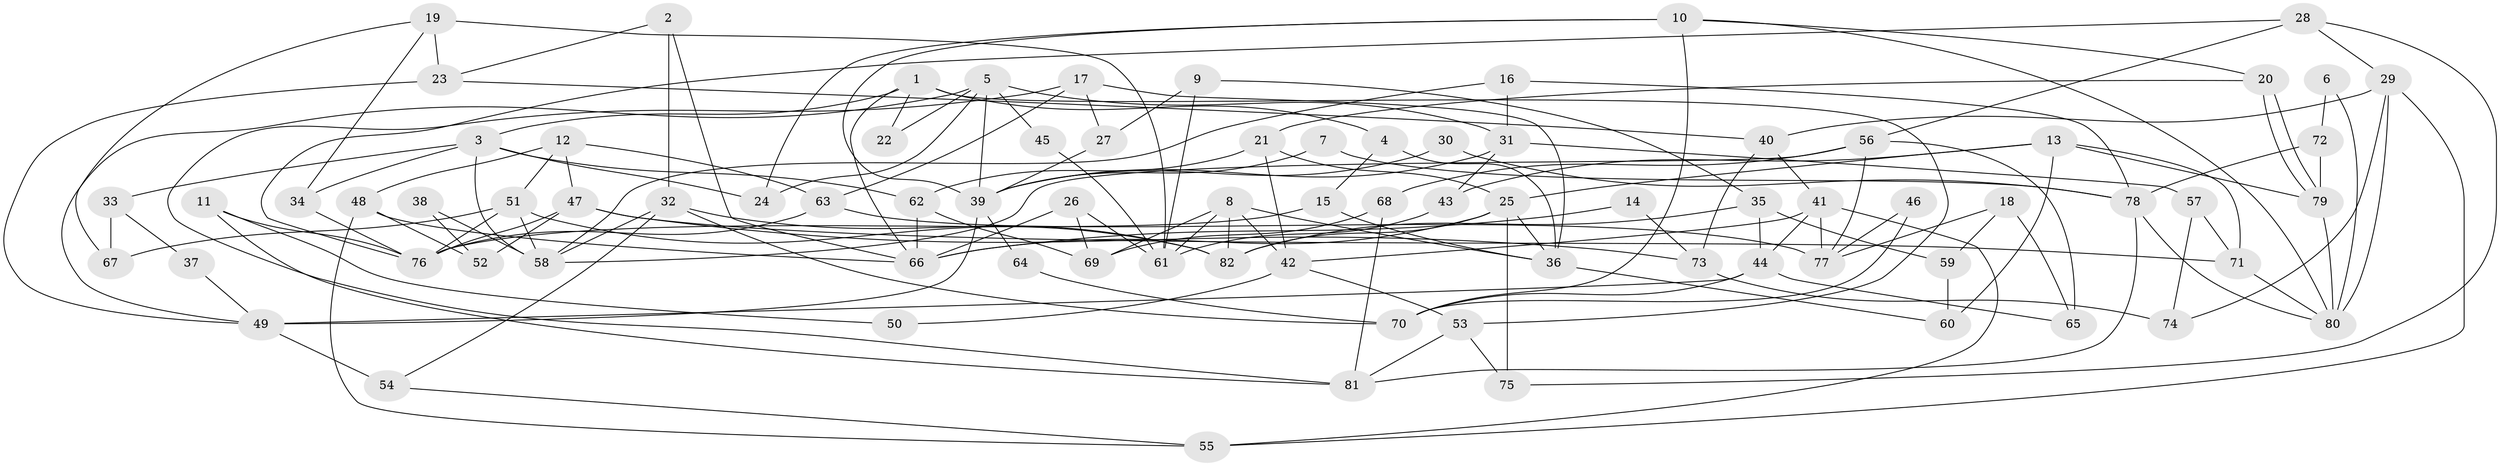 // Generated by graph-tools (version 1.1) at 2025/11/02/27/25 16:11:18]
// undirected, 82 vertices, 164 edges
graph export_dot {
graph [start="1"]
  node [color=gray90,style=filled];
  1;
  2;
  3;
  4;
  5;
  6;
  7;
  8;
  9;
  10;
  11;
  12;
  13;
  14;
  15;
  16;
  17;
  18;
  19;
  20;
  21;
  22;
  23;
  24;
  25;
  26;
  27;
  28;
  29;
  30;
  31;
  32;
  33;
  34;
  35;
  36;
  37;
  38;
  39;
  40;
  41;
  42;
  43;
  44;
  45;
  46;
  47;
  48;
  49;
  50;
  51;
  52;
  53;
  54;
  55;
  56;
  57;
  58;
  59;
  60;
  61;
  62;
  63;
  64;
  65;
  66;
  67;
  68;
  69;
  70;
  71;
  72;
  73;
  74;
  75;
  76;
  77;
  78;
  79;
  80;
  81;
  82;
  1 -- 66;
  1 -- 53;
  1 -- 3;
  1 -- 4;
  1 -- 22;
  2 -- 32;
  2 -- 66;
  2 -- 23;
  3 -- 34;
  3 -- 24;
  3 -- 33;
  3 -- 58;
  3 -- 62;
  4 -- 36;
  4 -- 15;
  5 -- 31;
  5 -- 24;
  5 -- 22;
  5 -- 39;
  5 -- 45;
  5 -- 49;
  6 -- 80;
  6 -- 72;
  7 -- 78;
  7 -- 39;
  8 -- 36;
  8 -- 82;
  8 -- 42;
  8 -- 61;
  8 -- 69;
  9 -- 61;
  9 -- 35;
  9 -- 27;
  10 -- 20;
  10 -- 70;
  10 -- 24;
  10 -- 39;
  10 -- 80;
  11 -- 76;
  11 -- 81;
  11 -- 50;
  12 -- 48;
  12 -- 63;
  12 -- 47;
  12 -- 51;
  13 -- 25;
  13 -- 79;
  13 -- 43;
  13 -- 60;
  13 -- 71;
  14 -- 73;
  14 -- 66;
  15 -- 76;
  15 -- 36;
  16 -- 78;
  16 -- 31;
  16 -- 58;
  17 -- 27;
  17 -- 36;
  17 -- 63;
  17 -- 81;
  18 -- 65;
  18 -- 59;
  18 -- 77;
  19 -- 61;
  19 -- 23;
  19 -- 34;
  19 -- 67;
  20 -- 21;
  20 -- 79;
  20 -- 79;
  21 -- 42;
  21 -- 62;
  21 -- 25;
  23 -- 49;
  23 -- 40;
  25 -- 75;
  25 -- 36;
  25 -- 66;
  25 -- 82;
  26 -- 69;
  26 -- 61;
  26 -- 66;
  27 -- 39;
  28 -- 56;
  28 -- 76;
  28 -- 29;
  28 -- 75;
  29 -- 40;
  29 -- 55;
  29 -- 74;
  29 -- 80;
  30 -- 39;
  30 -- 78;
  31 -- 57;
  31 -- 39;
  31 -- 43;
  32 -- 58;
  32 -- 82;
  32 -- 54;
  32 -- 70;
  33 -- 67;
  33 -- 37;
  34 -- 76;
  35 -- 44;
  35 -- 82;
  35 -- 59;
  36 -- 60;
  37 -- 49;
  38 -- 58;
  38 -- 52;
  39 -- 49;
  39 -- 64;
  40 -- 41;
  40 -- 73;
  41 -- 77;
  41 -- 55;
  41 -- 42;
  41 -- 44;
  42 -- 50;
  42 -- 53;
  43 -- 61;
  44 -- 49;
  44 -- 65;
  44 -- 70;
  45 -- 61;
  46 -- 77;
  46 -- 70;
  47 -- 71;
  47 -- 52;
  47 -- 73;
  47 -- 76;
  48 -- 55;
  48 -- 66;
  48 -- 52;
  49 -- 54;
  51 -- 58;
  51 -- 67;
  51 -- 76;
  51 -- 82;
  53 -- 81;
  53 -- 75;
  54 -- 55;
  56 -- 58;
  56 -- 77;
  56 -- 65;
  56 -- 68;
  57 -- 74;
  57 -- 71;
  59 -- 60;
  62 -- 66;
  62 -- 69;
  63 -- 76;
  63 -- 77;
  64 -- 70;
  68 -- 69;
  68 -- 81;
  71 -- 80;
  72 -- 78;
  72 -- 79;
  73 -- 74;
  78 -- 81;
  78 -- 80;
  79 -- 80;
}
